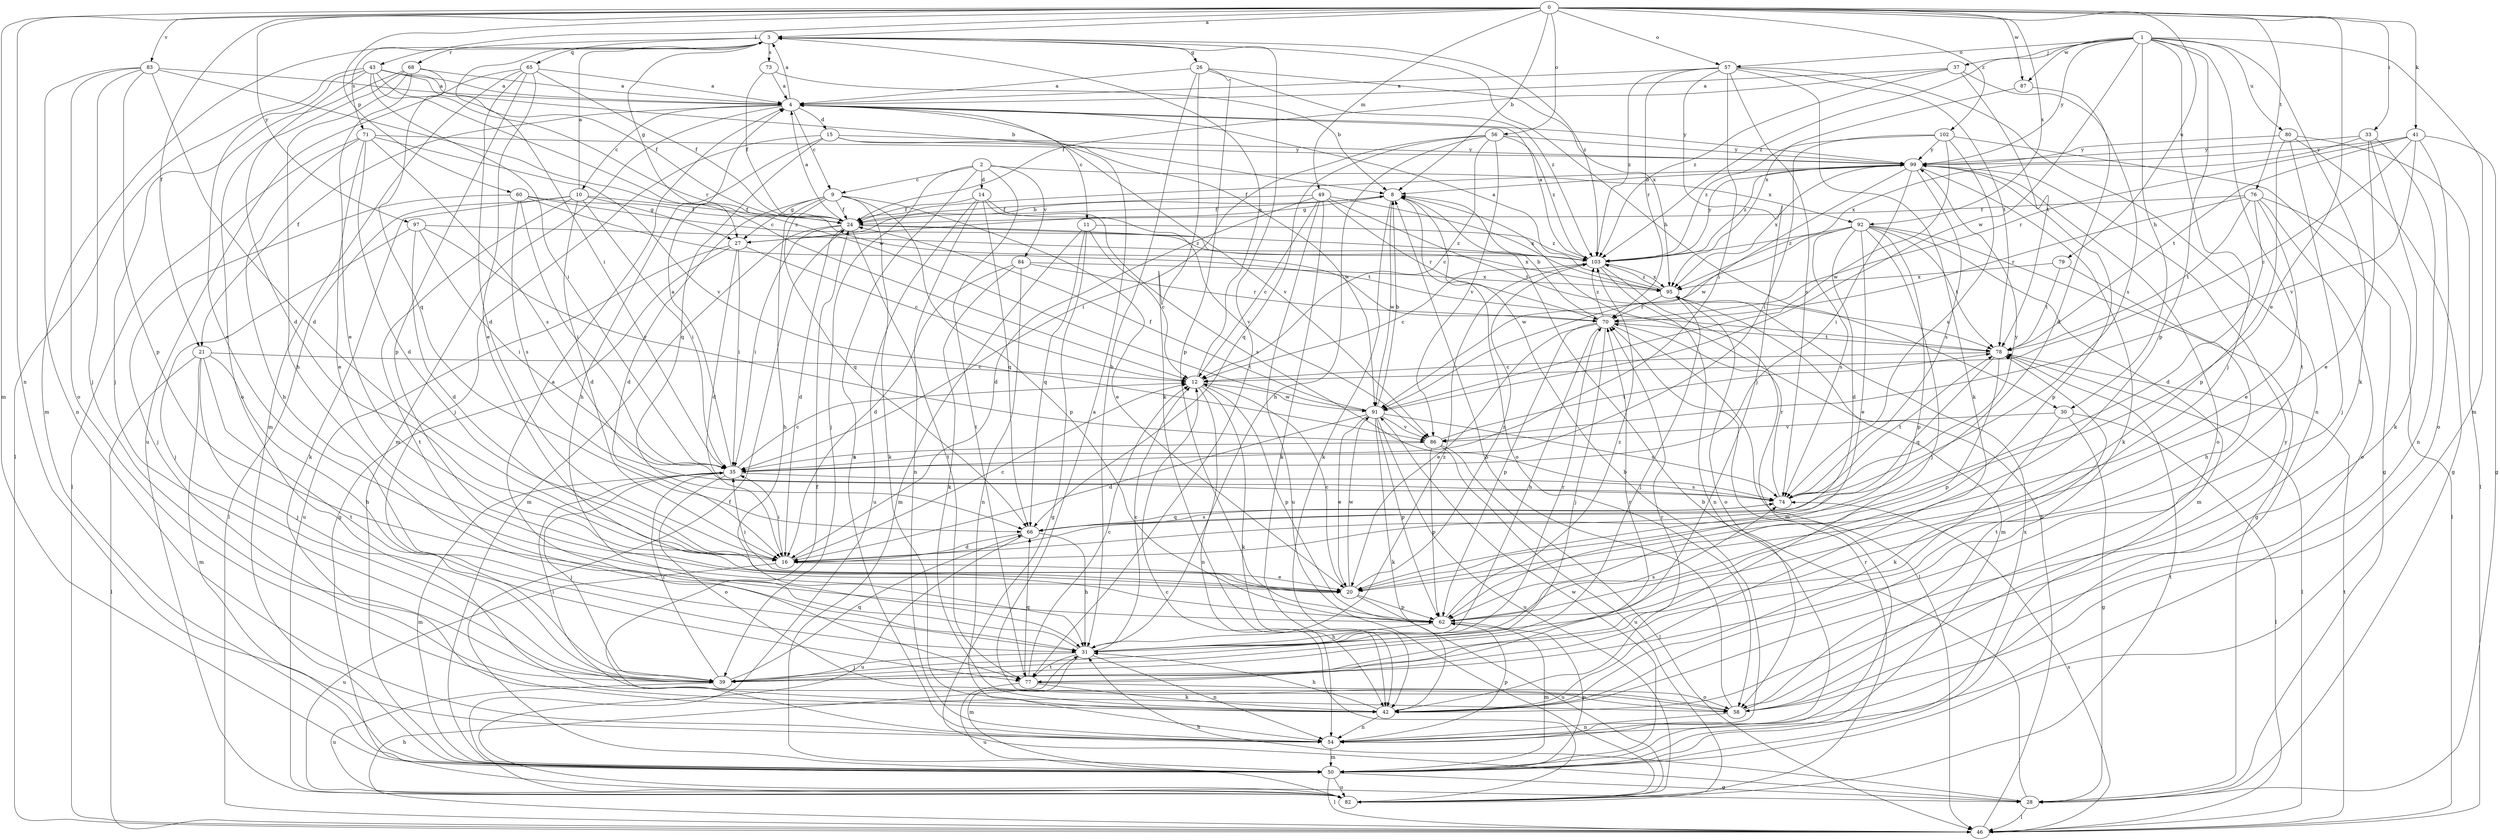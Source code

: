 strict digraph  {
0;
1;
2;
3;
4;
8;
9;
10;
11;
12;
14;
15;
16;
20;
21;
24;
26;
27;
28;
30;
31;
33;
35;
37;
39;
41;
42;
43;
46;
49;
50;
54;
56;
57;
58;
60;
62;
65;
66;
68;
70;
71;
73;
74;
76;
77;
78;
79;
80;
82;
83;
84;
86;
87;
91;
92;
95;
97;
99;
102;
103;
0 -> 3  [label=a];
0 -> 8  [label=b];
0 -> 20  [label=e];
0 -> 21  [label=f];
0 -> 33  [label=i];
0 -> 41  [label=k];
0 -> 43  [label=l];
0 -> 49  [label=m];
0 -> 50  [label=m];
0 -> 54  [label=n];
0 -> 56  [label=o];
0 -> 57  [label=o];
0 -> 60  [label=p];
0 -> 76  [label=t];
0 -> 79  [label=u];
0 -> 83  [label=v];
0 -> 87  [label=w];
0 -> 92  [label=x];
0 -> 97  [label=y];
0 -> 102  [label=z];
1 -> 30  [label=h];
1 -> 37  [label=j];
1 -> 39  [label=j];
1 -> 42  [label=k];
1 -> 50  [label=m];
1 -> 57  [label=o];
1 -> 62  [label=p];
1 -> 77  [label=t];
1 -> 80  [label=u];
1 -> 87  [label=w];
1 -> 91  [label=w];
1 -> 99  [label=y];
1 -> 103  [label=z];
2 -> 9  [label=c];
2 -> 14  [label=d];
2 -> 39  [label=j];
2 -> 54  [label=n];
2 -> 77  [label=t];
2 -> 84  [label=v];
2 -> 92  [label=x];
3 -> 26  [label=g];
3 -> 27  [label=g];
3 -> 30  [label=h];
3 -> 35  [label=i];
3 -> 50  [label=m];
3 -> 65  [label=q];
3 -> 68  [label=r];
3 -> 71  [label=s];
3 -> 73  [label=s];
3 -> 77  [label=t];
3 -> 103  [label=z];
4 -> 3  [label=a];
4 -> 9  [label=c];
4 -> 10  [label=c];
4 -> 11  [label=c];
4 -> 15  [label=d];
4 -> 21  [label=f];
4 -> 50  [label=m];
4 -> 99  [label=y];
8 -> 24  [label=f];
8 -> 27  [label=g];
8 -> 42  [label=k];
8 -> 58  [label=o];
8 -> 91  [label=w];
9 -> 16  [label=d];
9 -> 20  [label=e];
9 -> 24  [label=f];
9 -> 27  [label=g];
9 -> 31  [label=h];
9 -> 42  [label=k];
9 -> 62  [label=p];
9 -> 66  [label=q];
10 -> 3  [label=a];
10 -> 16  [label=d];
10 -> 24  [label=f];
10 -> 27  [label=g];
10 -> 35  [label=i];
10 -> 42  [label=k];
10 -> 46  [label=l];
10 -> 77  [label=t];
11 -> 12  [label=c];
11 -> 28  [label=g];
11 -> 50  [label=m];
11 -> 66  [label=q];
11 -> 103  [label=z];
12 -> 3  [label=a];
12 -> 42  [label=k];
12 -> 54  [label=n];
12 -> 62  [label=p];
12 -> 91  [label=w];
14 -> 24  [label=f];
14 -> 54  [label=n];
14 -> 66  [label=q];
14 -> 74  [label=s];
14 -> 82  [label=u];
14 -> 86  [label=v];
15 -> 31  [label=h];
15 -> 39  [label=j];
15 -> 66  [label=q];
15 -> 86  [label=v];
15 -> 91  [label=w];
15 -> 99  [label=y];
16 -> 12  [label=c];
16 -> 20  [label=e];
16 -> 35  [label=i];
16 -> 82  [label=u];
20 -> 12  [label=c];
20 -> 35  [label=i];
20 -> 62  [label=p];
20 -> 82  [label=u];
20 -> 91  [label=w];
20 -> 103  [label=z];
21 -> 12  [label=c];
21 -> 31  [label=h];
21 -> 39  [label=j];
21 -> 46  [label=l];
21 -> 50  [label=m];
21 -> 77  [label=t];
24 -> 4  [label=a];
24 -> 16  [label=d];
24 -> 35  [label=i];
24 -> 50  [label=m];
24 -> 77  [label=t];
24 -> 95  [label=x];
24 -> 103  [label=z];
26 -> 4  [label=a];
26 -> 31  [label=h];
26 -> 42  [label=k];
26 -> 62  [label=p];
26 -> 95  [label=x];
26 -> 103  [label=z];
27 -> 8  [label=b];
27 -> 12  [label=c];
27 -> 16  [label=d];
27 -> 28  [label=g];
27 -> 35  [label=i];
27 -> 82  [label=u];
28 -> 8  [label=b];
28 -> 31  [label=h];
28 -> 46  [label=l];
30 -> 28  [label=g];
30 -> 42  [label=k];
30 -> 46  [label=l];
30 -> 86  [label=v];
31 -> 4  [label=a];
31 -> 12  [label=c];
31 -> 39  [label=j];
31 -> 50  [label=m];
31 -> 54  [label=n];
31 -> 70  [label=r];
31 -> 74  [label=s];
31 -> 77  [label=t];
31 -> 103  [label=z];
33 -> 20  [label=e];
33 -> 42  [label=k];
33 -> 54  [label=n];
33 -> 95  [label=x];
33 -> 99  [label=y];
35 -> 4  [label=a];
35 -> 12  [label=c];
35 -> 39  [label=j];
35 -> 50  [label=m];
35 -> 58  [label=o];
35 -> 74  [label=s];
37 -> 4  [label=a];
37 -> 24  [label=f];
37 -> 74  [label=s];
37 -> 78  [label=t];
37 -> 103  [label=z];
39 -> 35  [label=i];
39 -> 66  [label=q];
39 -> 82  [label=u];
41 -> 12  [label=c];
41 -> 28  [label=g];
41 -> 58  [label=o];
41 -> 70  [label=r];
41 -> 78  [label=t];
41 -> 86  [label=v];
41 -> 99  [label=y];
42 -> 31  [label=h];
42 -> 35  [label=i];
42 -> 54  [label=n];
42 -> 70  [label=r];
43 -> 4  [label=a];
43 -> 8  [label=b];
43 -> 16  [label=d];
43 -> 20  [label=e];
43 -> 24  [label=f];
43 -> 35  [label=i];
43 -> 46  [label=l];
43 -> 70  [label=r];
43 -> 91  [label=w];
46 -> 8  [label=b];
46 -> 31  [label=h];
46 -> 74  [label=s];
46 -> 78  [label=t];
49 -> 12  [label=c];
49 -> 16  [label=d];
49 -> 24  [label=f];
49 -> 42  [label=k];
49 -> 70  [label=r];
49 -> 78  [label=t];
49 -> 82  [label=u];
49 -> 95  [label=x];
50 -> 24  [label=f];
50 -> 28  [label=g];
50 -> 46  [label=l];
50 -> 62  [label=p];
50 -> 82  [label=u];
50 -> 91  [label=w];
50 -> 95  [label=x];
54 -> 8  [label=b];
54 -> 24  [label=f];
54 -> 50  [label=m];
54 -> 62  [label=p];
56 -> 12  [label=c];
56 -> 31  [label=h];
56 -> 35  [label=i];
56 -> 66  [label=q];
56 -> 86  [label=v];
56 -> 99  [label=y];
56 -> 103  [label=z];
57 -> 4  [label=a];
57 -> 35  [label=i];
57 -> 39  [label=j];
57 -> 42  [label=k];
57 -> 54  [label=n];
57 -> 70  [label=r];
57 -> 74  [label=s];
57 -> 78  [label=t];
57 -> 103  [label=z];
58 -> 4  [label=a];
58 -> 8  [label=b];
58 -> 54  [label=n];
58 -> 78  [label=t];
58 -> 99  [label=y];
60 -> 24  [label=f];
60 -> 35  [label=i];
60 -> 39  [label=j];
60 -> 74  [label=s];
60 -> 78  [label=t];
60 -> 103  [label=z];
62 -> 31  [label=h];
62 -> 50  [label=m];
62 -> 103  [label=z];
65 -> 4  [label=a];
65 -> 16  [label=d];
65 -> 20  [label=e];
65 -> 24  [label=f];
65 -> 50  [label=m];
65 -> 62  [label=p];
65 -> 82  [label=u];
66 -> 16  [label=d];
66 -> 31  [label=h];
66 -> 74  [label=s];
66 -> 82  [label=u];
68 -> 4  [label=a];
68 -> 20  [label=e];
68 -> 31  [label=h];
68 -> 39  [label=j];
68 -> 58  [label=o];
68 -> 66  [label=q];
70 -> 8  [label=b];
70 -> 20  [label=e];
70 -> 31  [label=h];
70 -> 39  [label=j];
70 -> 46  [label=l];
70 -> 62  [label=p];
70 -> 78  [label=t];
70 -> 103  [label=z];
71 -> 16  [label=d];
71 -> 20  [label=e];
71 -> 31  [label=h];
71 -> 46  [label=l];
71 -> 74  [label=s];
71 -> 86  [label=v];
71 -> 99  [label=y];
73 -> 4  [label=a];
73 -> 8  [label=b];
73 -> 24  [label=f];
74 -> 66  [label=q];
74 -> 70  [label=r];
74 -> 78  [label=t];
74 -> 99  [label=y];
76 -> 16  [label=d];
76 -> 20  [label=e];
76 -> 24  [label=f];
76 -> 46  [label=l];
76 -> 58  [label=o];
76 -> 70  [label=r];
76 -> 78  [label=t];
77 -> 12  [label=c];
77 -> 42  [label=k];
77 -> 58  [label=o];
77 -> 66  [label=q];
77 -> 70  [label=r];
77 -> 82  [label=u];
78 -> 12  [label=c];
78 -> 46  [label=l];
78 -> 62  [label=p];
78 -> 66  [label=q];
79 -> 31  [label=h];
79 -> 78  [label=t];
79 -> 95  [label=x];
80 -> 28  [label=g];
80 -> 39  [label=j];
80 -> 46  [label=l];
80 -> 62  [label=p];
80 -> 99  [label=y];
82 -> 12  [label=c];
82 -> 70  [label=r];
82 -> 78  [label=t];
83 -> 4  [label=a];
83 -> 12  [label=c];
83 -> 16  [label=d];
83 -> 39  [label=j];
83 -> 54  [label=n];
83 -> 58  [label=o];
83 -> 62  [label=p];
84 -> 16  [label=d];
84 -> 42  [label=k];
84 -> 54  [label=n];
84 -> 70  [label=r];
84 -> 95  [label=x];
86 -> 35  [label=i];
86 -> 46  [label=l];
86 -> 62  [label=p];
86 -> 78  [label=t];
86 -> 82  [label=u];
87 -> 16  [label=d];
87 -> 95  [label=x];
91 -> 8  [label=b];
91 -> 16  [label=d];
91 -> 20  [label=e];
91 -> 24  [label=f];
91 -> 42  [label=k];
91 -> 62  [label=p];
91 -> 74  [label=s];
91 -> 82  [label=u];
91 -> 86  [label=v];
92 -> 16  [label=d];
92 -> 20  [label=e];
92 -> 28  [label=g];
92 -> 39  [label=j];
92 -> 50  [label=m];
92 -> 62  [label=p];
92 -> 74  [label=s];
92 -> 78  [label=t];
92 -> 91  [label=w];
92 -> 103  [label=z];
95 -> 4  [label=a];
95 -> 39  [label=j];
95 -> 50  [label=m];
95 -> 58  [label=o];
95 -> 70  [label=r];
95 -> 103  [label=z];
97 -> 16  [label=d];
97 -> 35  [label=i];
97 -> 39  [label=j];
97 -> 86  [label=v];
97 -> 103  [label=z];
99 -> 8  [label=b];
99 -> 24  [label=f];
99 -> 35  [label=i];
99 -> 42  [label=k];
99 -> 58  [label=o];
99 -> 62  [label=p];
99 -> 74  [label=s];
99 -> 91  [label=w];
99 -> 95  [label=x];
99 -> 103  [label=z];
102 -> 28  [label=g];
102 -> 35  [label=i];
102 -> 74  [label=s];
102 -> 91  [label=w];
102 -> 99  [label=y];
102 -> 103  [label=z];
103 -> 4  [label=a];
103 -> 12  [label=c];
103 -> 50  [label=m];
103 -> 54  [label=n];
103 -> 95  [label=x];
103 -> 99  [label=y];
}
